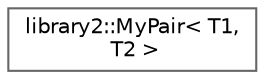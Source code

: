 digraph "Graphical Class Hierarchy"
{
 // LATEX_PDF_SIZE
  bgcolor="transparent";
  edge [fontname=Helvetica,fontsize=10,labelfontname=Helvetica,labelfontsize=10];
  node [fontname=Helvetica,fontsize=10,shape=box,height=0.2,width=0.4];
  rankdir="LR";
  Node0 [id="Node000000",label="library2::MyPair\< T1,\l T2 \>",height=0.2,width=0.4,color="grey40", fillcolor="white", style="filled",URL="$structlibrary2_1_1MyPair.html",tooltip=" "];
}
